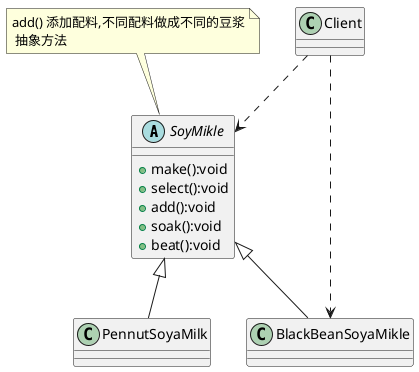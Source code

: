 @startuml
'https://plantuml.com/class-diagram

abstract class SoyMikle {
   + make():void
   + select():void
   + add():void
   + soak():void
   + beat():void
}
note top of SoyMikle :add() 添加配料,不同配料做成不同的豆浆\n 抽象方法
class BlackBeanSoyaMikle extends SoyMikle {
}
class PennutSoyaMilk extends SoyMikle {
}
class Client
Client ..> SoyMikle
Client ..> BlackBeanSoyaMikle


@enduml